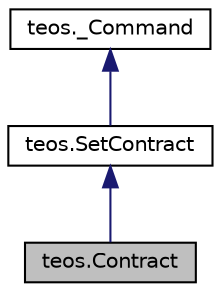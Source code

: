 digraph "teos.Contract"
{
  edge [fontname="Helvetica",fontsize="10",labelfontname="Helvetica",labelfontsize="10"];
  node [fontname="Helvetica",fontsize="10",shape=record];
  Node0 [label="teos.Contract",height=0.2,width=0.4,color="black", fillcolor="grey75", style="filled", fontcolor="black"];
  Node1 -> Node0 [dir="back",color="midnightblue",fontsize="10",style="solid"];
  Node1 [label="teos.SetContract",height=0.2,width=0.4,color="black", fillcolor="white", style="filled",URL="$classteos_1_1SetContract.html"];
  Node2 -> Node1 [dir="back",color="midnightblue",fontsize="10",style="solid"];
  Node2 [label="teos._Command",height=0.2,width=0.4,color="black", fillcolor="white", style="filled",URL="$classteos_1_1__Command.html",tooltip="teos commands "];
}
